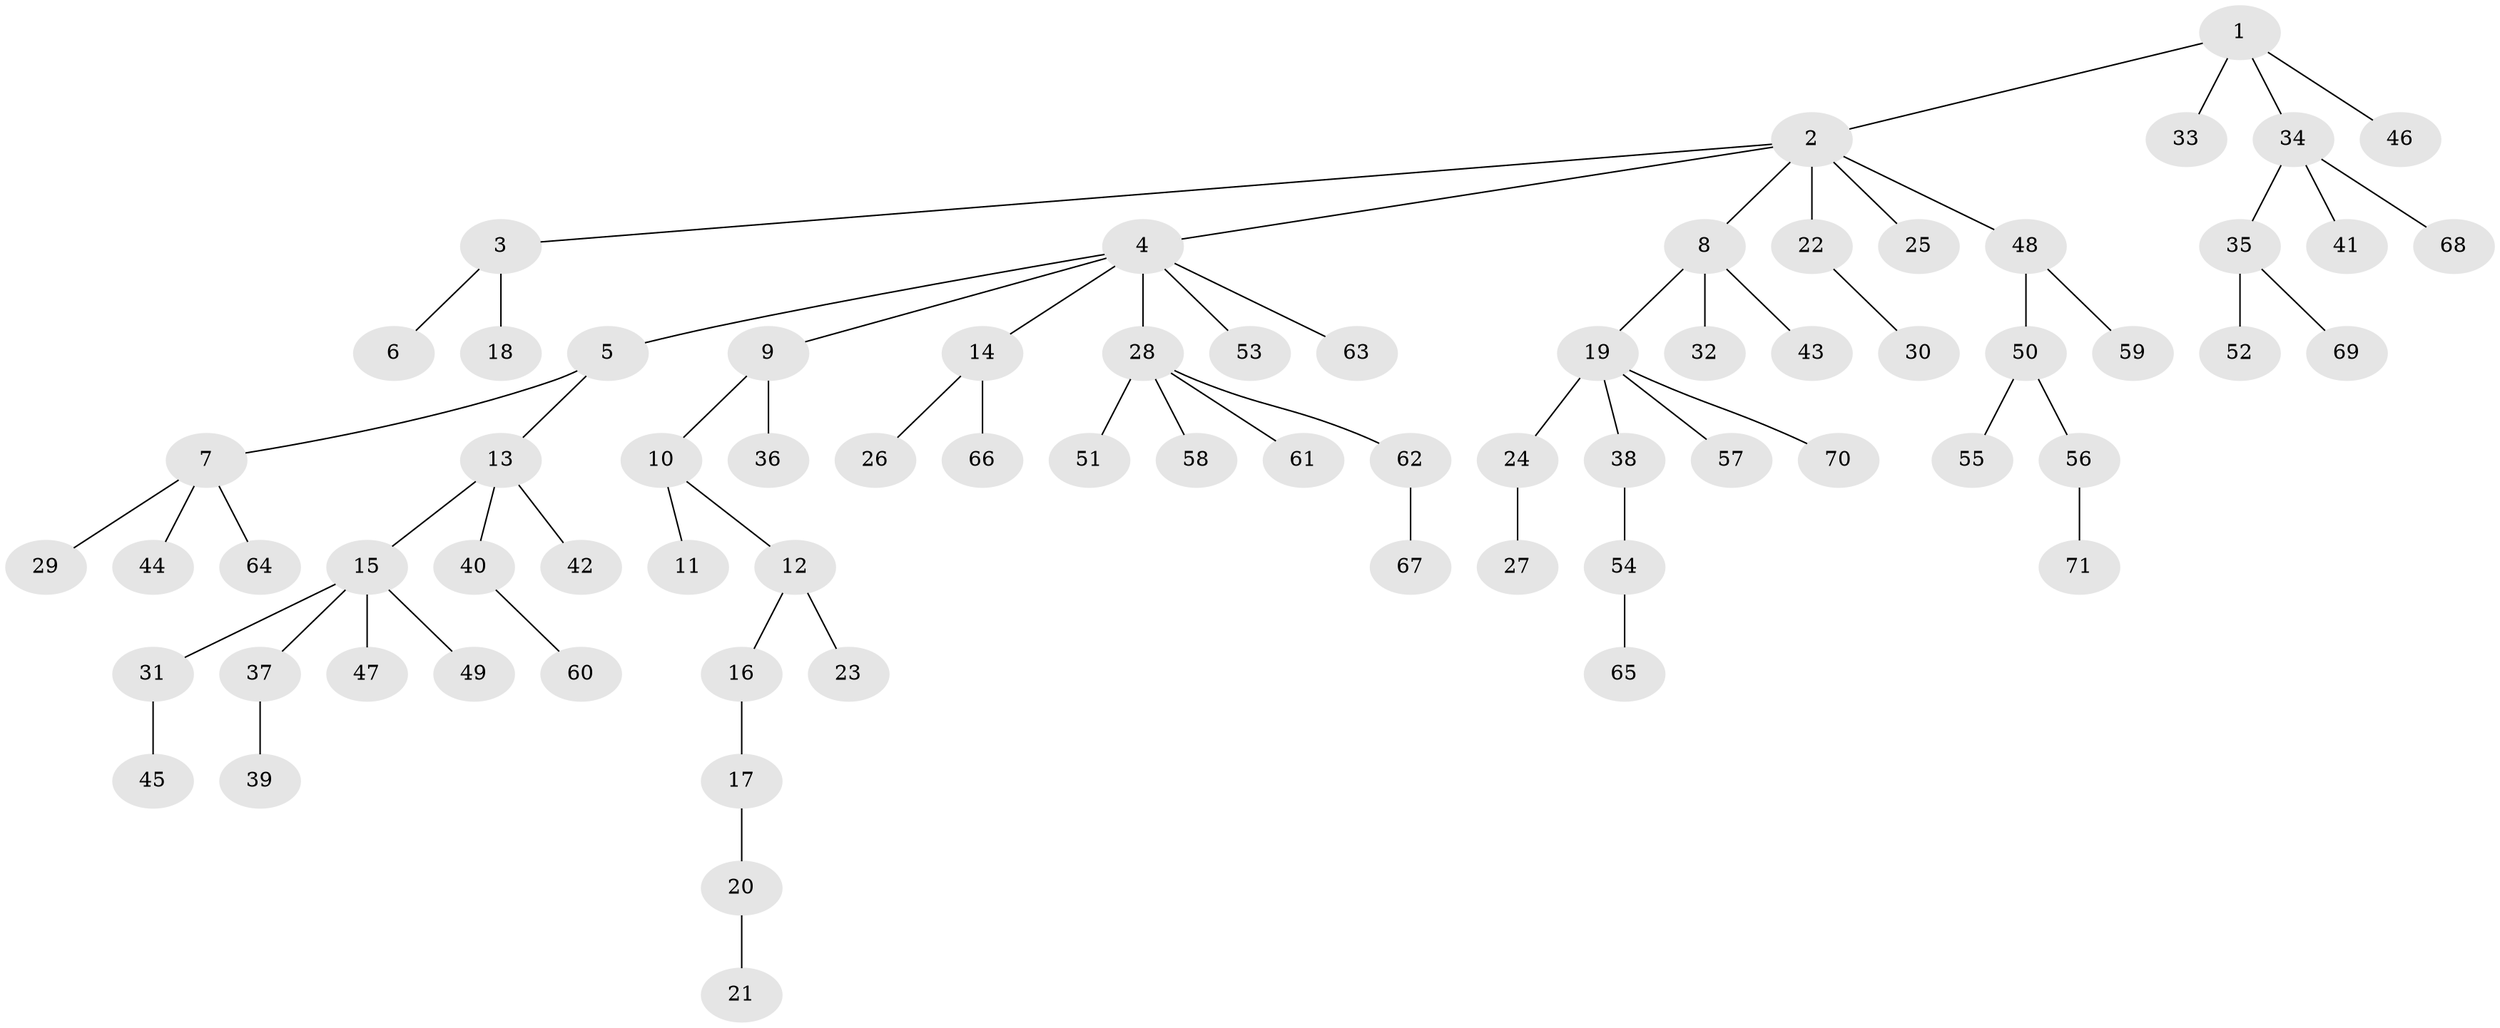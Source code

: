 // Generated by graph-tools (version 1.1) at 2025/26/03/09/25 03:26:22]
// undirected, 71 vertices, 70 edges
graph export_dot {
graph [start="1"]
  node [color=gray90,style=filled];
  1;
  2;
  3;
  4;
  5;
  6;
  7;
  8;
  9;
  10;
  11;
  12;
  13;
  14;
  15;
  16;
  17;
  18;
  19;
  20;
  21;
  22;
  23;
  24;
  25;
  26;
  27;
  28;
  29;
  30;
  31;
  32;
  33;
  34;
  35;
  36;
  37;
  38;
  39;
  40;
  41;
  42;
  43;
  44;
  45;
  46;
  47;
  48;
  49;
  50;
  51;
  52;
  53;
  54;
  55;
  56;
  57;
  58;
  59;
  60;
  61;
  62;
  63;
  64;
  65;
  66;
  67;
  68;
  69;
  70;
  71;
  1 -- 2;
  1 -- 33;
  1 -- 34;
  1 -- 46;
  2 -- 3;
  2 -- 4;
  2 -- 8;
  2 -- 22;
  2 -- 25;
  2 -- 48;
  3 -- 6;
  3 -- 18;
  4 -- 5;
  4 -- 9;
  4 -- 14;
  4 -- 28;
  4 -- 53;
  4 -- 63;
  5 -- 7;
  5 -- 13;
  7 -- 29;
  7 -- 44;
  7 -- 64;
  8 -- 19;
  8 -- 32;
  8 -- 43;
  9 -- 10;
  9 -- 36;
  10 -- 11;
  10 -- 12;
  12 -- 16;
  12 -- 23;
  13 -- 15;
  13 -- 40;
  13 -- 42;
  14 -- 26;
  14 -- 66;
  15 -- 31;
  15 -- 37;
  15 -- 47;
  15 -- 49;
  16 -- 17;
  17 -- 20;
  19 -- 24;
  19 -- 38;
  19 -- 57;
  19 -- 70;
  20 -- 21;
  22 -- 30;
  24 -- 27;
  28 -- 51;
  28 -- 58;
  28 -- 61;
  28 -- 62;
  31 -- 45;
  34 -- 35;
  34 -- 41;
  34 -- 68;
  35 -- 52;
  35 -- 69;
  37 -- 39;
  38 -- 54;
  40 -- 60;
  48 -- 50;
  48 -- 59;
  50 -- 55;
  50 -- 56;
  54 -- 65;
  56 -- 71;
  62 -- 67;
}
